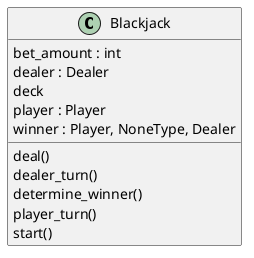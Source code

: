 @startuml classes
set namespaceSeparator none
class "Blackjack" as Blackjack_Game.Blackjack {
  bet_amount : int
  dealer : Dealer
  deck
  player : Player
  winner : Player, NoneType, Dealer
  deal()
  dealer_turn()
  determine_winner()
  player_turn()
  start()
}
@endumlparsing

